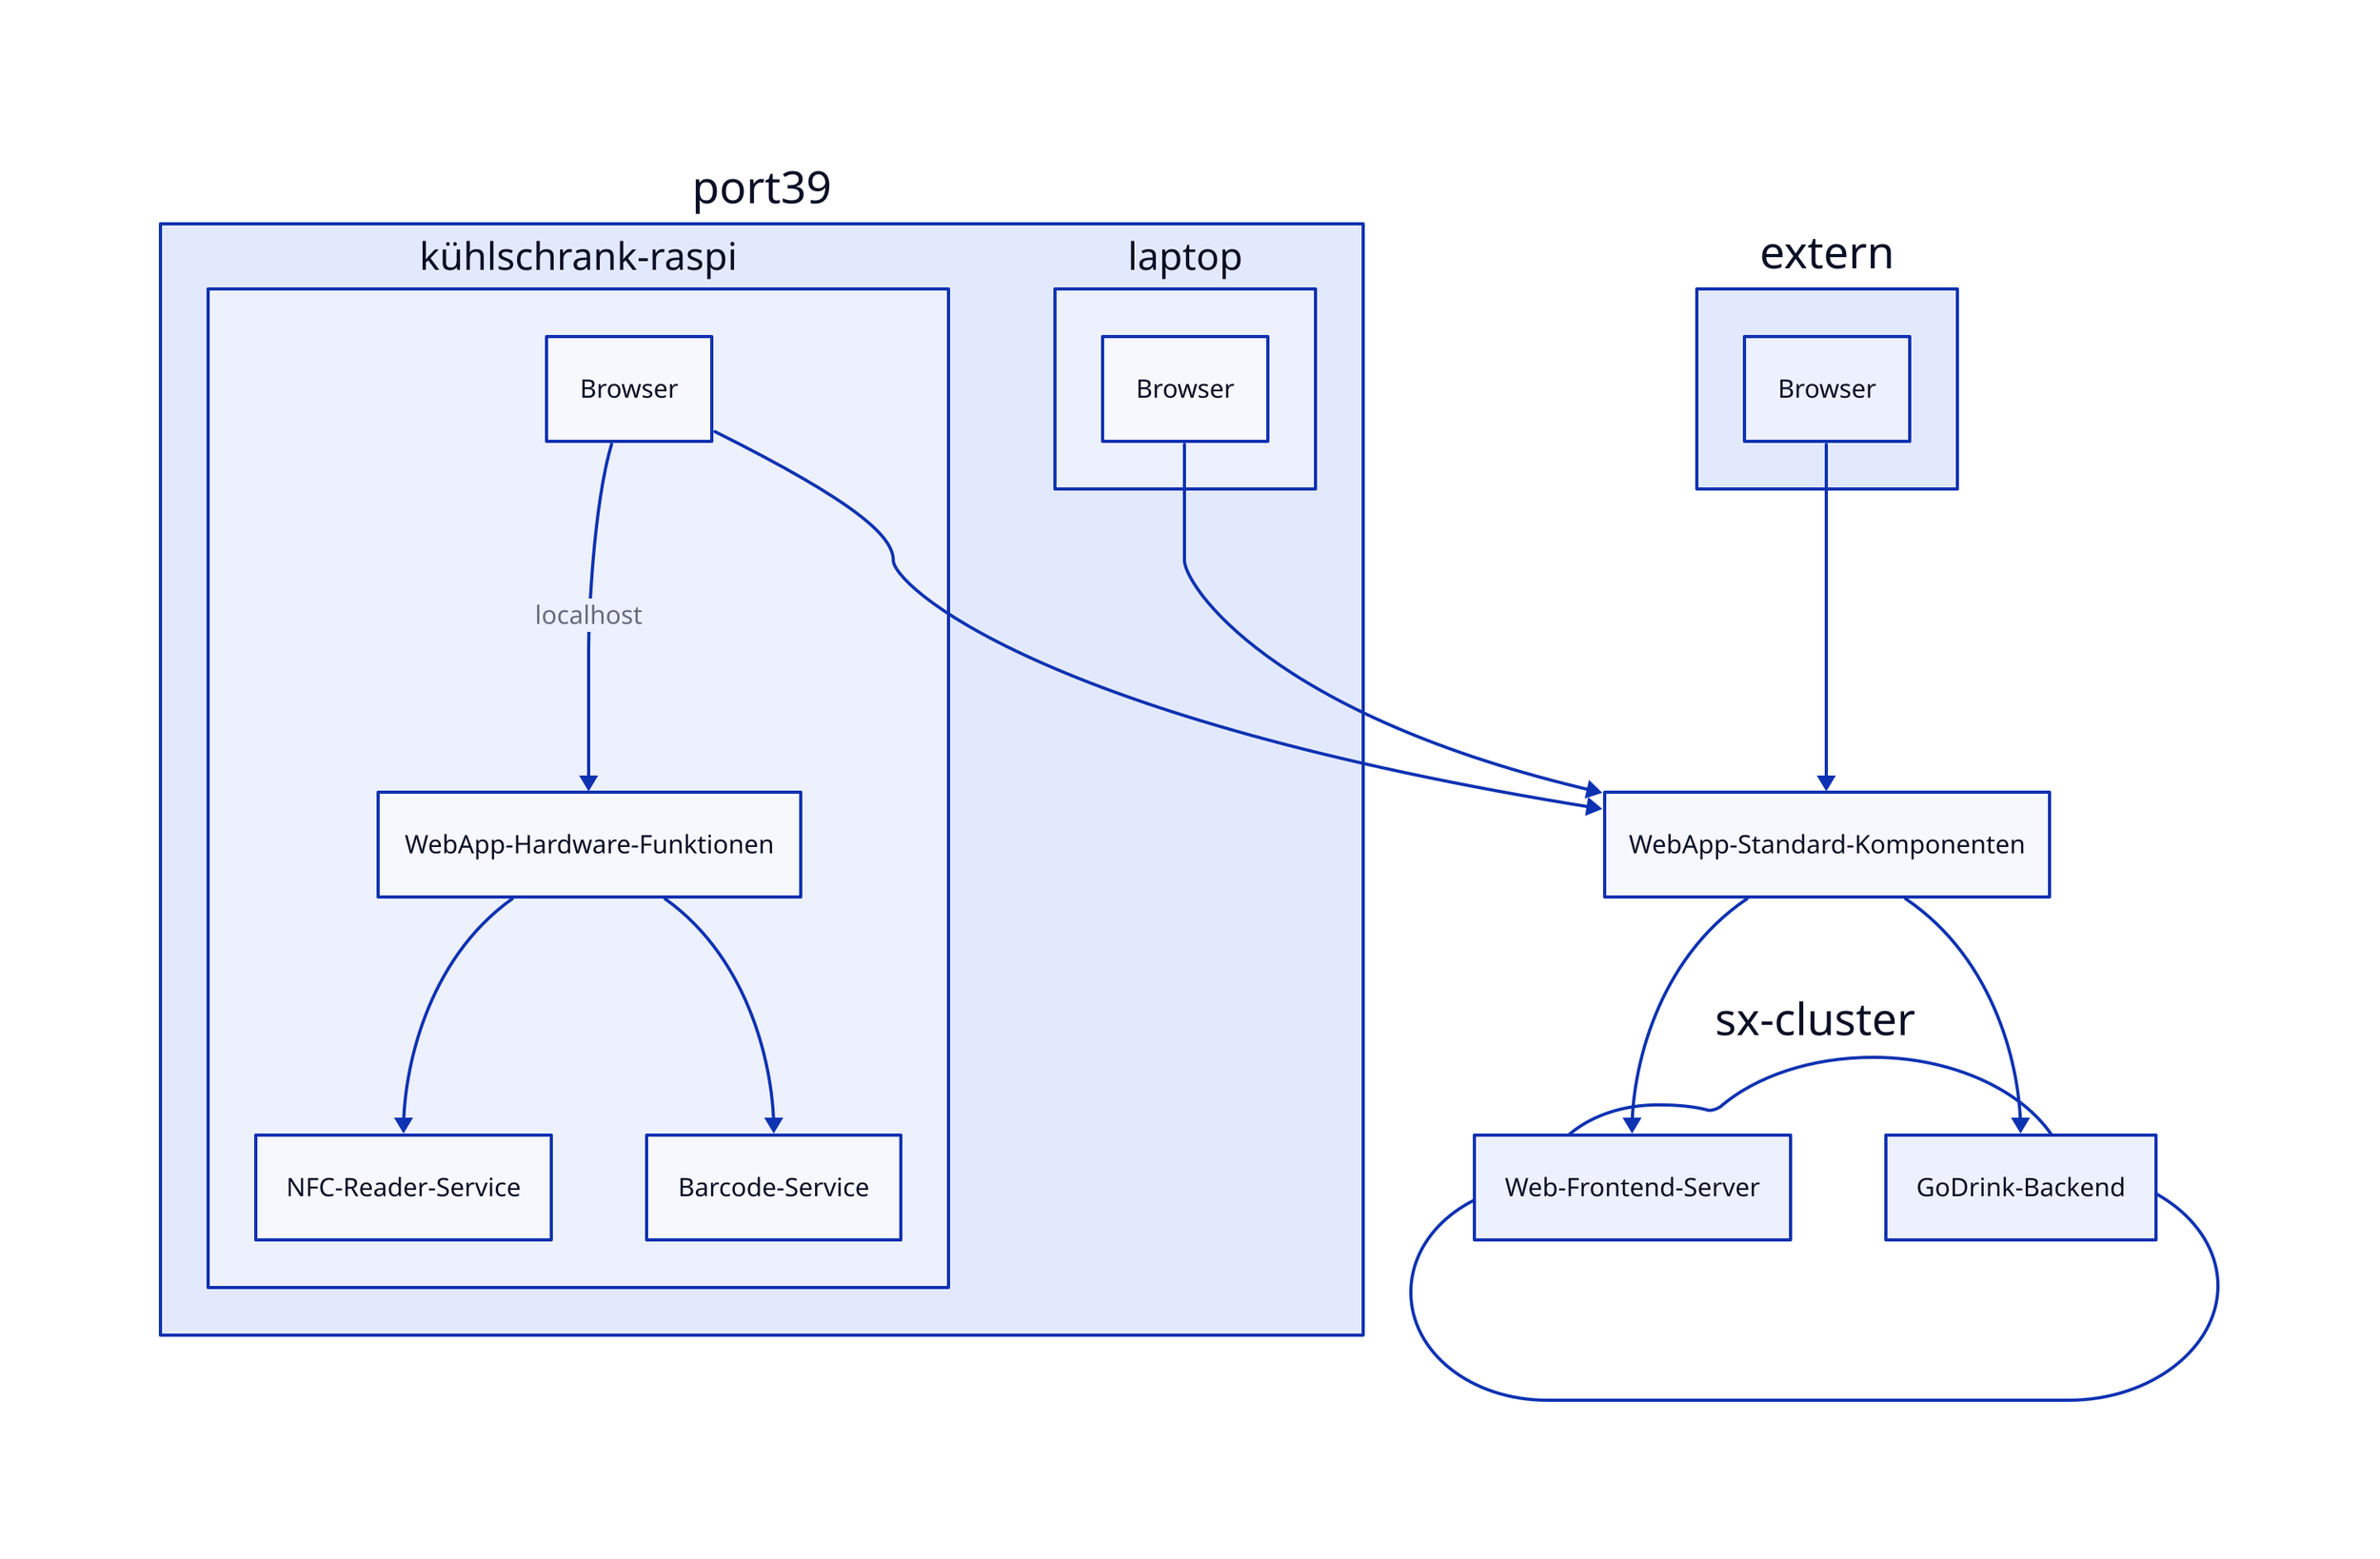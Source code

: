 **.*Browser* -> WebApp-Standard-Komponenten
WebApp-Standard-Komponenten -> sx-cluster.Web-Frontend-Server 
WebApp-Standard-Komponenten -> sx-cluster.GoDrink-Backend

sx-cluster.shape: cloud

port39 {
    kühlschrank-raspi {
        NFC-Reader-Service <- WebApp-Hardware-Funktionen
        Barcode-Service <- WebApp-Hardware-Funktionen
        WebApp-Hardware-Funktionen <- Browser: localhost
    }
    
    laptop: {
        Browser
    }
}

WebApp-Standard-Komponenten

extern {
    Browser
}
